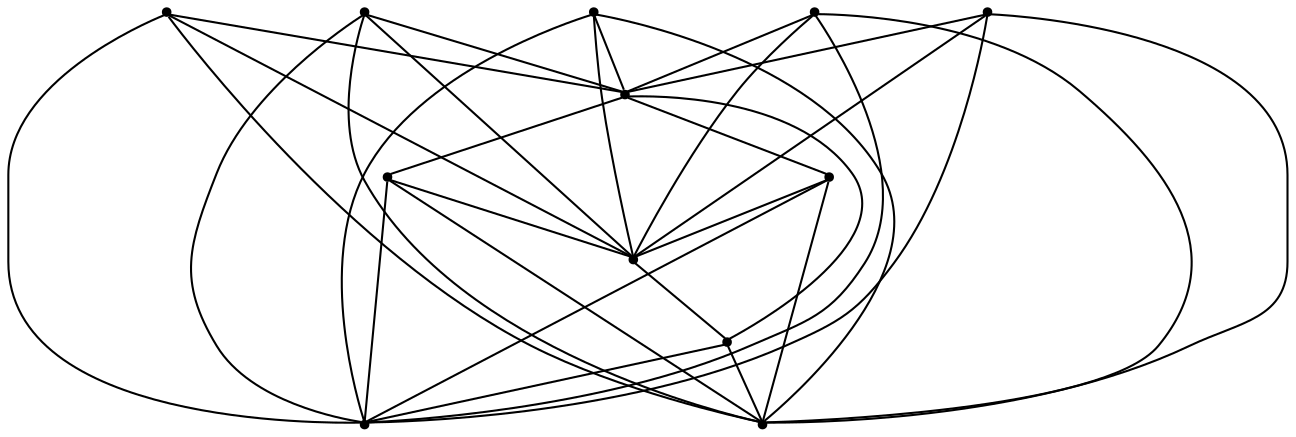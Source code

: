 graph {
  node [shape=point,comment="{\"directed\":false,\"doi\":\"10.1007/978-3-031-22203-0_5\",\"figure\":\"7\"}"]

  v0 [pos="1361.6043853885972,254.26241310414775"]
  v1 [pos="1266.1246275337085,349.74139821428673"]
  v2 [pos="1170.6407046374607,540.6983828261698"]
  v3 [pos="1122.899697015602,588.4397273712073"]
  v4 [pos="550.0128515977606,588.4389643195466"]
  v5 [pos="1075.15878477637,445.2187459427374"]
  v6 [pos="836.4540646091664,445.2187459427374"]
  v7 [pos="502.27187577011097,397.48172535711"]
  v8 [pos="788.7172856170848,540.6994002283839"]
  v9 [pos="645.4944853109714,445.2187459427374"]
  v10 [pos="550.0125972440898,349.7421612659474"]
  v11 [pos="406.7898048865285,492.9590730855607"]

  v0 -- v7 [id="-1",pos="1361.6043853885972,254.26241310414775 1175.9498923963115,231.65819992833087 916.2918029771743,229.62454007766655 755.5828872767321,237.75072232441937 594.8739715762898,245.87696815881066 533.1099055821393,264.1629925029806 502.27187577011097,397.48172535711"]
  v10 -- v4 [id="-2",pos="550.0125972440898,349.7421612659474 550.0128515977606,588.4389643195466 550.0128515977606,588.4389643195466 550.0128515977606,588.4389643195466"]
  v11 -- v2 [id="-3",pos="406.7898048865285,492.9590730855607 607.8760225198156,410.44692688456934 756.1954980928336,378.75061933810014 847.0099327122714,382.2761405666133 937.8285641672771,385.7974968048127 971.1505483398387,424.5323518373665 1011.5819719646967,460.56263384671024 1052.0133955895546,496.5929476498731 1099.558455502277,529.910326655379 1170.6407046374607,540.6983828261698"]
  v11 -- v4 [id="-4",pos="406.7898048865285,492.9590730855607 479.0846454044501,491.0462933354564 526.8255894378909,522.8718109631134 550.0128515977606,588.4389643195466"]
  v7 -- v3 [id="-5",pos="502.27187577011097,397.48172535711 496.5416055092644,598.9871997121879 542.8656406253516,619.7110469365646 623.9952412873101,631.154405514679 705.1290387848368,642.6019290831073 821.0724714869674,644.7689163145446 910.5367332334255,641.3809192509375 1000.0009949798837,637.9970712807346 1062.9818253466835,629.0582708093065 1122.899697015602,588.4397273712073"]
  v7 -- v5 [id="-6",pos="502.27187577011097,397.48172535711 535.5478855166768,279.6068401744865 636.3223011769726,276.7605938929661 750.9113641705555,283.0573597835307 865.5004271641385,289.35412567409526 993.9042646678441,304.7980369332395 1075.15878477637,445.2187459427374"]
  v10 -- v2 [id="-7",pos="550.0125972440898,349.7421612659474 776.9154024691893,324.30507110957944 878.5065477663969,333.2397065906937 940.8748309055129,368.3948955206539 1003.2515077157651,403.54175446998636 1026.413461685391,464.8965765157656 1170.6407046374607,540.6983828261698"]
  v1 -- v0 [id="-8",pos="1266.1246275337085,349.74139821428673 1266.1224655275066,286.0911260106333 1297.948341408472,254.2614433926624 1361.6043853885972,254.26241310414775"]
  v9 -- v2 [id="-9",pos="645.4944853109714,445.2187459427374 661.5136794974271,559.1646145375084 739.5344424181352,586.7936977641064 798.5855085712047,598.8496278565531 857.6449683954104,610.9055579489998 897.7346678635597,607.3842017108005 945.0130379524571,601.5583658700771 992.278881123068,595.7366632258484 1046.7291980788589,587.6104809790955 1170.6407046374607,540.6983828261698"]
  v9 -- v1 [id="-10",pos="645.4944853109714,445.2187459427374 802.1111048020473,513.6579303680542 937.4243325959716,526.2514621491832 1035.1524179296139,507.7654228884894 1132.8762428392704,489.2751868436625 1193.015116053898,439.7012465605179 1266.1246275337085,349.74139821428673"]
  v4 -- v5 [id="-11",pos="550.0128515977606,588.4389643195466 614.3812448271465,520.9715261839508 671.6779065359308,470.58493588231175 722.2650999397385,438.8969265226512 772.8523569319641,407.1964539858682 816.7385392903491,394.19453059724447 1075.15878477637,445.2187459427374"]
  v11 -- v1 [id="-12",pos="406.7898048865285,492.9590730855607 459.9691086008214,610.3638548576419 497.7584652645403,651.4032053896294 607.6759733577379,667.8639624710155 717.5893164095763,684.320538665178 899.6349441380439,676.1901914281113 1029.868220418918,653.2326376427272 1160.1014966997923,630.2751156511624 1238.526491191806,592.4861903271473 1266.1246275337085,349.74139821428673"]
  v8 -- v2 [id="-13",pos="788.7172856170848,540.6994002283839 881.7529272551279,581.1095351816932 1028.8513780315109,592.4862221209664 1170.6407046374607,540.6983828261698"]
  v9 -- v4 [id="-14",pos="645.4944853109714,445.2187459427374 581.8386003018904,445.2186823550991 550.0126608325074,492.95904129174147 550.0128515977606,588.4389643195466"]
  v6 -- v7 [id="-15",pos="836.4540646091664,445.2187459427374 693.2353975502032,349.74222485358564 597.7535094833216,397.4825519964089 502.27187577011097,397.48172535711"]
  v6 -- v4 [id="-16",pos="836.4540646091664,445.2187459427374 740.9763733778528,445.2187459427374 717.1059172582369,516.8292684507915 681.3001694903952,540.6994638160223 645.4944853109713,564.5696273874339 597.7535094833216,540.6994638160223 550.0128515977606,588.4389643195466"]
  v6 -- v1 [id="-17",pos="836.4540646091664,445.2187459427374 979.6768649152798,397.4825519964089 1170.6406410490429,397.4825519964089 1266.1246275337085,349.74139821428673"]
  v11 -- v7 [id="-18",pos="406.7898048865285,492.9590730855607 406.789860526394,429.3080378302467 438.61576820156813,397.4825519964089 502.27187577011097,397.48172535711"]
  v10 -- v1 [id="-19",pos="550.0125972440898,349.7421612659474 748.4192069041394,280.76954014226203 987.1238952771344,280.76954014226203 1266.1246275337085,349.74139821428673"]
  v4 -- v0 [id="-20",pos="550.0128515977606,588.4389643195466 843.5593708143124,681.8826363004234 1024.3839737461446,686.3499699378901 1140.798342269746,672.9438199320857 1257.2211044644835,659.5335049359674 1309.229308238586,628.2455889969929 1361.6043853885972,254.26241310414775"]
  v6 -- v2 [id="-21",pos="836.4540646091664,445.2187459427374 931.9359526760479,540.6994638160223 1027.4178407429295,588.4397909588456 1170.6407046374607,540.6983828261698"]
  v8 -- v4 [id="-22",pos="788.7172856170848,540.6994002283839 740.9763733778528,636.1801181016688 645.4944853109713,588.4397591650263 550.0128515977606,588.4389643195466"]
  v10 -- v7 [id="-23",pos="550.0125972440898,349.7421612659474 526.3880693299204,357.45998369902475 510.47303297165377,373.37062822387713 502.27187577011097,397.48172535711"]
  v8 -- v1 [id="-24",pos="788.7172856170848,540.6994002283839 1073.5501567796575,547.7879593920544 1208.455019755126,492.5256915361828 1266.1246275337085,349.74139821428673"]
  v5 -- v1 [id="-25",pos="1075.15878477637,445.2187459427374 1090.6155076140792,410.44692688456934 1183.2676475049864,395.8197988404142 1266.1246275337085,349.74139821428673"]
  v5 -- v2 [id="-26",pos="1075.15878477637,445.2187459427374 1106.9846924515443,413.39316472744207 1138.8147651680777,445.2186823550991 1170.6407046374607,540.6983828261698"]
  v3 -- v4 [id="-27",pos="1122.899697015602,588.4397273712073 948.3927623531007,629.0582708093065 778.5407224255478,653.4368493433842 550.0128515977606,588.4389643195466"]
  v3 -- v1 [id="-28",pos="1122.899697015602,588.4397273712073 1158.8804719031573,597.3619314690181 1174.3203756043852,579.0759071248481 1195.0446039931442,541.491225295309 1215.772902040636,503.9065116719507 1241.7812007632554,447.01484237641466 1266.1246275337085,349.74139821428673"]
  v3 -- v2 [id="-29",pos="1122.899697015602,588.4397273712073 1154.7256046907762,588.4397273712073 1170.6406410490429,572.5290510525356 1170.6407046374607,540.6983828261698"]
  v2 -- v0 [id="-30",pos="1170.6407046374607,540.6983828261698 1266.1559130352157,540.4743635761577 1350.677637839269,401.50809461932204 1361.6043853885972,254.26241310414775"]
  v7 -- v9 [id="-31",pos="502.27187577011097,397.48172535711 544.5033603231611,407.750683841987 592.2443361508107,423.6613601606585 645.4944853109714,445.2187459427374"]
  v8 -- v7 [id="-32",pos="788.7172856170848,540.6994002283839 664.9059308163572,518.337821583715 569.4239791610579,470.59746264707263 502.27187577011097,397.48172535711"]
}